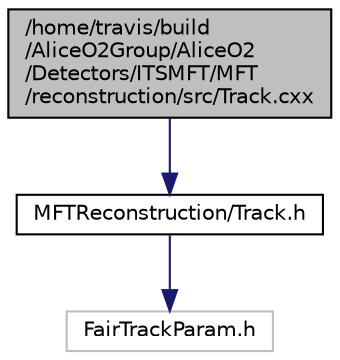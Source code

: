 digraph "/home/travis/build/AliceO2Group/AliceO2/Detectors/ITSMFT/MFT/reconstruction/src/Track.cxx"
{
 // INTERACTIVE_SVG=YES
  bgcolor="transparent";
  edge [fontname="Helvetica",fontsize="10",labelfontname="Helvetica",labelfontsize="10"];
  node [fontname="Helvetica",fontsize="10",shape=record];
  Node1 [label="/home/travis/build\l/AliceO2Group/AliceO2\l/Detectors/ITSMFT/MFT\l/reconstruction/src/Track.cxx",height=0.2,width=0.4,color="black", fillcolor="grey75", style="filled" fontcolor="black"];
  Node1 -> Node2 [color="midnightblue",fontsize="10",style="solid",fontname="Helvetica"];
  Node2 [label="MFTReconstruction/Track.h",height=0.2,width=0.4,color="black",URL="$d5/d03/Detectors_2ITSMFT_2MFT_2reconstruction_2include_2MFTReconstruction_2Track_8h.html"];
  Node2 -> Node3 [color="midnightblue",fontsize="10",style="solid",fontname="Helvetica"];
  Node3 [label="FairTrackParam.h",height=0.2,width=0.4,color="grey75"];
}

